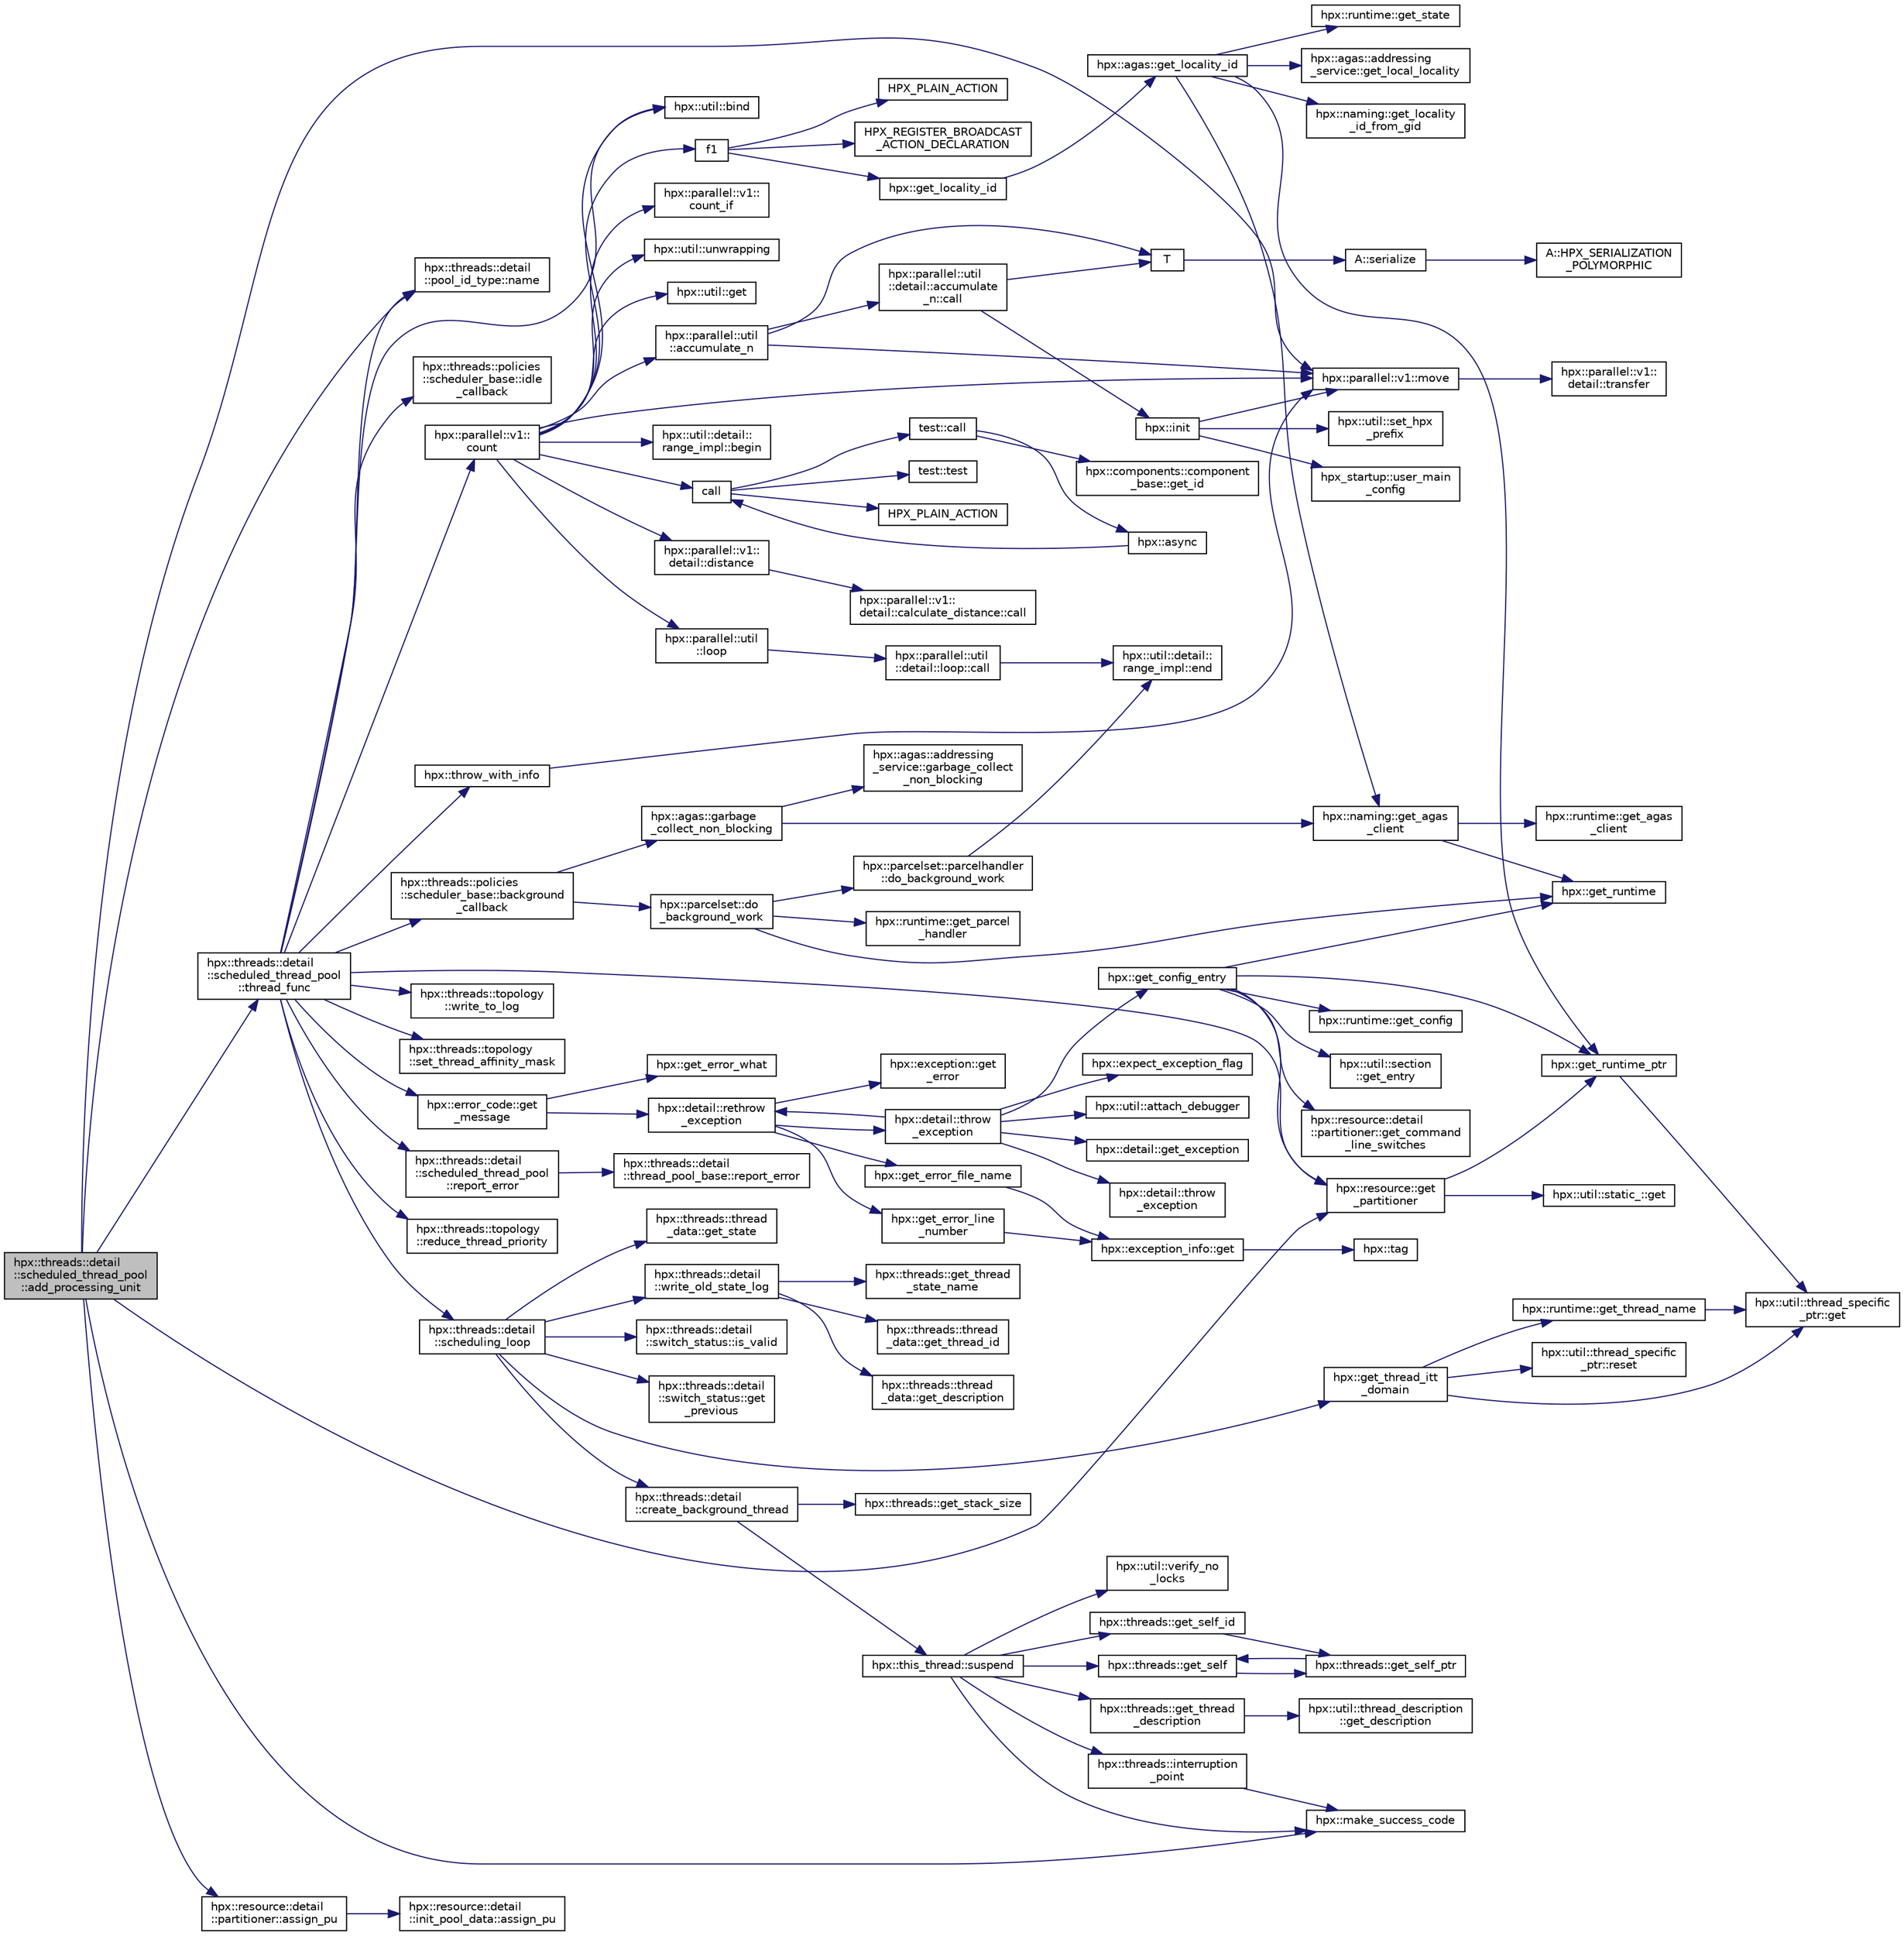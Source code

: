 digraph "hpx::threads::detail::scheduled_thread_pool::add_processing_unit"
{
  edge [fontname="Helvetica",fontsize="10",labelfontname="Helvetica",labelfontsize="10"];
  node [fontname="Helvetica",fontsize="10",shape=record];
  rankdir="LR";
  Node76 [label="hpx::threads::detail\l::scheduled_thread_pool\l::add_processing_unit",height=0.2,width=0.4,color="black", fillcolor="grey75", style="filled", fontcolor="black"];
  Node76 -> Node77 [color="midnightblue",fontsize="10",style="solid",fontname="Helvetica"];
  Node77 [label="hpx::resource::get\l_partitioner",height=0.2,width=0.4,color="black", fillcolor="white", style="filled",URL="$dd/da5/namespacehpx_1_1resource.html#af91354c369d9a22a00581d6b6da7d0ee"];
  Node77 -> Node78 [color="midnightblue",fontsize="10",style="solid",fontname="Helvetica"];
  Node78 [label="hpx::util::static_::get",height=0.2,width=0.4,color="black", fillcolor="white", style="filled",URL="$d3/dbb/structhpx_1_1util_1_1static__.html#a2967c633948a3bf17a3b5405ef5a8318"];
  Node77 -> Node79 [color="midnightblue",fontsize="10",style="solid",fontname="Helvetica"];
  Node79 [label="hpx::get_runtime_ptr",height=0.2,width=0.4,color="black", fillcolor="white", style="filled",URL="$d8/d83/namespacehpx.html#af29daf2bb3e01b4d6495a1742b6cce64"];
  Node79 -> Node80 [color="midnightblue",fontsize="10",style="solid",fontname="Helvetica"];
  Node80 [label="hpx::util::thread_specific\l_ptr::get",height=0.2,width=0.4,color="black", fillcolor="white", style="filled",URL="$d4/d4c/structhpx_1_1util_1_1thread__specific__ptr.html#a3b27d8520710478aa41d1f74206bdba9"];
  Node76 -> Node81 [color="midnightblue",fontsize="10",style="solid",fontname="Helvetica"];
  Node81 [label="hpx::resource::detail\l::partitioner::assign_pu",height=0.2,width=0.4,color="black", fillcolor="white", style="filled",URL="$d0/dab/classhpx_1_1resource_1_1detail_1_1partitioner.html#a48dab010465de5e62662efb6370a76b3"];
  Node81 -> Node82 [color="midnightblue",fontsize="10",style="solid",fontname="Helvetica"];
  Node82 [label="hpx::resource::detail\l::init_pool_data::assign_pu",height=0.2,width=0.4,color="black", fillcolor="white", style="filled",URL="$dc/d21/classhpx_1_1resource_1_1detail_1_1init__pool__data.html#a168d1380ef93c8527d36fc6486803a35"];
  Node76 -> Node83 [color="midnightblue",fontsize="10",style="solid",fontname="Helvetica"];
  Node83 [label="hpx::threads::detail\l::pool_id_type::name",height=0.2,width=0.4,color="black", fillcolor="white", style="filled",URL="$db/d62/structhpx_1_1threads_1_1detail_1_1pool__id__type.html#a3031d19c1ce8d88f6b9092cc0e322308"];
  Node76 -> Node84 [color="midnightblue",fontsize="10",style="solid",fontname="Helvetica"];
  Node84 [label="hpx::threads::detail\l::scheduled_thread_pool\l::thread_func",height=0.2,width=0.4,color="black", fillcolor="white", style="filled",URL="$d2/df7/classhpx_1_1threads_1_1detail_1_1scheduled__thread__pool.html#a32d8c1d6d55b20d42149c5710792142f"];
  Node84 -> Node77 [color="midnightblue",fontsize="10",style="solid",fontname="Helvetica"];
  Node84 -> Node85 [color="midnightblue",fontsize="10",style="solid",fontname="Helvetica"];
  Node85 [label="hpx::threads::topology\l::write_to_log",height=0.2,width=0.4,color="black", fillcolor="white", style="filled",URL="$d5/daf/structhpx_1_1threads_1_1topology.html#a3a02b980b1b0fe24a36ef00bcf4b4c0f"];
  Node84 -> Node86 [color="midnightblue",fontsize="10",style="solid",fontname="Helvetica"];
  Node86 [label="hpx::threads::topology\l::set_thread_affinity_mask",height=0.2,width=0.4,color="black", fillcolor="white", style="filled",URL="$d5/daf/structhpx_1_1threads_1_1topology.html#a42b784e52c610fa3c7998f2b41396f04",tooltip="Use the given bit mask to set the affinity of the given thread. Each set bit corresponds to a process..."];
  Node84 -> Node83 [color="midnightblue",fontsize="10",style="solid",fontname="Helvetica"];
  Node84 -> Node87 [color="midnightblue",fontsize="10",style="solid",fontname="Helvetica"];
  Node87 [label="hpx::error_code::get\l_message",height=0.2,width=0.4,color="black", fillcolor="white", style="filled",URL="$d0/ddf/classhpx_1_1error__code.html#a70ab613bf2dfd57edc658b4acc680a63"];
  Node87 -> Node88 [color="midnightblue",fontsize="10",style="solid",fontname="Helvetica"];
  Node88 [label="hpx::detail::rethrow\l_exception",height=0.2,width=0.4,color="black", fillcolor="white", style="filled",URL="$d5/dbe/namespacehpx_1_1detail.html#aee8c9834a58f5c303ab3458b3b47d557"];
  Node88 -> Node89 [color="midnightblue",fontsize="10",style="solid",fontname="Helvetica"];
  Node89 [label="hpx::detail::throw\l_exception",height=0.2,width=0.4,color="black", fillcolor="white", style="filled",URL="$d5/dbe/namespacehpx_1_1detail.html#a6366f24c7da7fddd56679cb4f108689d"];
  Node89 -> Node90 [color="midnightblue",fontsize="10",style="solid",fontname="Helvetica"];
  Node90 [label="hpx::expect_exception_flag",height=0.2,width=0.4,color="black", fillcolor="white", style="filled",URL="$d8/d83/namespacehpx.html#ab67c753a0a830fd90332e88a18377f90"];
  Node89 -> Node91 [color="midnightblue",fontsize="10",style="solid",fontname="Helvetica"];
  Node91 [label="hpx::get_config_entry",height=0.2,width=0.4,color="black", fillcolor="white", style="filled",URL="$d8/d83/namespacehpx.html#a097240e6744bc8905f708932da401835",tooltip="Retrieve the string value of a configuration entry given by key. "];
  Node91 -> Node79 [color="midnightblue",fontsize="10",style="solid",fontname="Helvetica"];
  Node91 -> Node92 [color="midnightblue",fontsize="10",style="solid",fontname="Helvetica"];
  Node92 [label="hpx::get_runtime",height=0.2,width=0.4,color="black", fillcolor="white", style="filled",URL="$d8/d83/namespacehpx.html#aef902cc6c7dd3b9fbadf34d1e850a070"];
  Node91 -> Node93 [color="midnightblue",fontsize="10",style="solid",fontname="Helvetica"];
  Node93 [label="hpx::runtime::get_config",height=0.2,width=0.4,color="black", fillcolor="white", style="filled",URL="$d0/d7b/classhpx_1_1runtime.html#a0bfe0241e54b1fe1dd4ec181d944de43",tooltip="access configuration information "];
  Node91 -> Node94 [color="midnightblue",fontsize="10",style="solid",fontname="Helvetica"];
  Node94 [label="hpx::util::section\l::get_entry",height=0.2,width=0.4,color="black", fillcolor="white", style="filled",URL="$dd/de4/classhpx_1_1util_1_1section.html#a02ac2ca2a4490347405dec03df46af88"];
  Node91 -> Node77 [color="midnightblue",fontsize="10",style="solid",fontname="Helvetica"];
  Node91 -> Node95 [color="midnightblue",fontsize="10",style="solid",fontname="Helvetica"];
  Node95 [label="hpx::resource::detail\l::partitioner::get_command\l_line_switches",height=0.2,width=0.4,color="black", fillcolor="white", style="filled",URL="$d0/dab/classhpx_1_1resource_1_1detail_1_1partitioner.html#a16fe01dd59b2c89bd556788b5713522e"];
  Node89 -> Node96 [color="midnightblue",fontsize="10",style="solid",fontname="Helvetica"];
  Node96 [label="hpx::util::attach_debugger",height=0.2,width=0.4,color="black", fillcolor="white", style="filled",URL="$df/dad/namespacehpx_1_1util.html#a4d53a5f5c04d022a87d71b19af5d14f3"];
  Node89 -> Node88 [color="midnightblue",fontsize="10",style="solid",fontname="Helvetica"];
  Node89 -> Node97 [color="midnightblue",fontsize="10",style="solid",fontname="Helvetica"];
  Node97 [label="hpx::detail::get_exception",height=0.2,width=0.4,color="black", fillcolor="white", style="filled",URL="$d5/dbe/namespacehpx_1_1detail.html#aeddff6225bf1465af33dd657d550796b"];
  Node89 -> Node98 [color="midnightblue",fontsize="10",style="solid",fontname="Helvetica"];
  Node98 [label="hpx::detail::throw\l_exception",height=0.2,width=0.4,color="black", fillcolor="white", style="filled",URL="$d5/dbe/namespacehpx_1_1detail.html#a2ae7ed92c53dbd2adaa2ae33d3433370"];
  Node88 -> Node99 [color="midnightblue",fontsize="10",style="solid",fontname="Helvetica"];
  Node99 [label="hpx::exception::get\l_error",height=0.2,width=0.4,color="black", fillcolor="white", style="filled",URL="$de/d25/classhpx_1_1exception.html#a427fc21f422d4a796cf7e8f7b74c1fe1"];
  Node88 -> Node100 [color="midnightblue",fontsize="10",style="solid",fontname="Helvetica"];
  Node100 [label="hpx::get_error_file_name",height=0.2,width=0.4,color="black", fillcolor="white", style="filled",URL="$d8/d83/namespacehpx.html#a0af92c8ff70bbc40c078ef06a2ff4647",tooltip="Return the (source code) file name of the function from which the exception was thrown. "];
  Node100 -> Node101 [color="midnightblue",fontsize="10",style="solid",fontname="Helvetica"];
  Node101 [label="hpx::exception_info::get",height=0.2,width=0.4,color="black", fillcolor="white", style="filled",URL="$d9/dd9/classhpx_1_1exception__info.html#a5185a3dd356feafdff056cc4004d15b4"];
  Node101 -> Node102 [color="midnightblue",fontsize="10",style="solid",fontname="Helvetica"];
  Node102 [label="hpx::tag",height=0.2,width=0.4,color="black", fillcolor="white", style="filled",URL="$d8/d83/namespacehpx.html#ab8a2c6d15512607b77dc35c2cbffbd24"];
  Node88 -> Node103 [color="midnightblue",fontsize="10",style="solid",fontname="Helvetica"];
  Node103 [label="hpx::get_error_line\l_number",height=0.2,width=0.4,color="black", fillcolor="white", style="filled",URL="$d8/d83/namespacehpx.html#ae0112fceccd5a51798ed81d88906468e",tooltip="Return the line number in the (source code) file of the function from which the exception was thrown..."];
  Node103 -> Node101 [color="midnightblue",fontsize="10",style="solid",fontname="Helvetica"];
  Node87 -> Node104 [color="midnightblue",fontsize="10",style="solid",fontname="Helvetica"];
  Node104 [label="hpx::get_error_what",height=0.2,width=0.4,color="black", fillcolor="white", style="filled",URL="$d8/d83/namespacehpx.html#ad28bf0e2a07a99c4d3eedaf1339af32c",tooltip="Return the error message of the thrown exception. "];
  Node84 -> Node105 [color="midnightblue",fontsize="10",style="solid",fontname="Helvetica"];
  Node105 [label="hpx::threads::topology\l::reduce_thread_priority",height=0.2,width=0.4,color="black", fillcolor="white", style="filled",URL="$d5/daf/structhpx_1_1threads_1_1topology.html#a3752f213bc1a82cc001736ecdcdcc675",tooltip="Reduce thread priority of the current thread. "];
  Node84 -> Node106 [color="midnightblue",fontsize="10",style="solid",fontname="Helvetica"];
  Node106 [label="hpx::parallel::v1::\lcount",height=0.2,width=0.4,color="black", fillcolor="white", style="filled",URL="$db/db9/namespacehpx_1_1parallel_1_1v1.html#a19d058114a2bd44801aab4176b188e23"];
  Node106 -> Node107 [color="midnightblue",fontsize="10",style="solid",fontname="Helvetica"];
  Node107 [label="hpx::parallel::v1::\lcount_if",height=0.2,width=0.4,color="black", fillcolor="white", style="filled",URL="$db/db9/namespacehpx_1_1parallel_1_1v1.html#ad836ff017ec208c2d6388a9b47b05ce0"];
  Node106 -> Node108 [color="midnightblue",fontsize="10",style="solid",fontname="Helvetica"];
  Node108 [label="f1",height=0.2,width=0.4,color="black", fillcolor="white", style="filled",URL="$d8/d8b/broadcast_8cpp.html#a1751fbd41f2529b84514a9dbd767959a"];
  Node108 -> Node109 [color="midnightblue",fontsize="10",style="solid",fontname="Helvetica"];
  Node109 [label="hpx::get_locality_id",height=0.2,width=0.4,color="black", fillcolor="white", style="filled",URL="$d8/d83/namespacehpx.html#a158d7c54a657bb364c1704033010697b",tooltip="Return the number of the locality this function is being called from. "];
  Node109 -> Node110 [color="midnightblue",fontsize="10",style="solid",fontname="Helvetica"];
  Node110 [label="hpx::agas::get_locality_id",height=0.2,width=0.4,color="black", fillcolor="white", style="filled",URL="$dc/d54/namespacehpx_1_1agas.html#a491cc2ddecdf0f1a9129900caa6a4d3e"];
  Node110 -> Node79 [color="midnightblue",fontsize="10",style="solid",fontname="Helvetica"];
  Node110 -> Node111 [color="midnightblue",fontsize="10",style="solid",fontname="Helvetica"];
  Node111 [label="hpx::runtime::get_state",height=0.2,width=0.4,color="black", fillcolor="white", style="filled",URL="$d0/d7b/classhpx_1_1runtime.html#ab405f80e060dac95d624520f38b0524c"];
  Node110 -> Node112 [color="midnightblue",fontsize="10",style="solid",fontname="Helvetica"];
  Node112 [label="hpx::naming::get_agas\l_client",height=0.2,width=0.4,color="black", fillcolor="white", style="filled",URL="$d4/dc9/namespacehpx_1_1naming.html#a0408fffd5d34b620712a801b0ae3b032"];
  Node112 -> Node92 [color="midnightblue",fontsize="10",style="solid",fontname="Helvetica"];
  Node112 -> Node113 [color="midnightblue",fontsize="10",style="solid",fontname="Helvetica"];
  Node113 [label="hpx::runtime::get_agas\l_client",height=0.2,width=0.4,color="black", fillcolor="white", style="filled",URL="$d0/d7b/classhpx_1_1runtime.html#aeb5dddd30d6b9861669af8ad44d1a96a"];
  Node110 -> Node114 [color="midnightblue",fontsize="10",style="solid",fontname="Helvetica"];
  Node114 [label="hpx::agas::addressing\l_service::get_local_locality",height=0.2,width=0.4,color="black", fillcolor="white", style="filled",URL="$db/d58/structhpx_1_1agas_1_1addressing__service.html#ab52c19a37c2a7a006c6c15f90ad0539c"];
  Node110 -> Node115 [color="midnightblue",fontsize="10",style="solid",fontname="Helvetica"];
  Node115 [label="hpx::naming::get_locality\l_id_from_gid",height=0.2,width=0.4,color="black", fillcolor="white", style="filled",URL="$d4/dc9/namespacehpx_1_1naming.html#a7fd43037784560bd04fda9b49e33529f"];
  Node108 -> Node116 [color="midnightblue",fontsize="10",style="solid",fontname="Helvetica"];
  Node116 [label="HPX_PLAIN_ACTION",height=0.2,width=0.4,color="black", fillcolor="white", style="filled",URL="$d8/d8b/broadcast_8cpp.html#a19685a0394ce6a99351f7a679f6eeefc"];
  Node108 -> Node117 [color="midnightblue",fontsize="10",style="solid",fontname="Helvetica"];
  Node117 [label="HPX_REGISTER_BROADCAST\l_ACTION_DECLARATION",height=0.2,width=0.4,color="black", fillcolor="white", style="filled",URL="$d7/d38/addressing__service_8cpp.html#a573d764d9cb34eec46a4bdffcf07875f"];
  Node106 -> Node118 [color="midnightblue",fontsize="10",style="solid",fontname="Helvetica"];
  Node118 [label="hpx::parallel::util\l::loop",height=0.2,width=0.4,color="black", fillcolor="white", style="filled",URL="$df/dc6/namespacehpx_1_1parallel_1_1util.html#a3f434e00f42929aac85debb8c5782213"];
  Node118 -> Node119 [color="midnightblue",fontsize="10",style="solid",fontname="Helvetica"];
  Node119 [label="hpx::parallel::util\l::detail::loop::call",height=0.2,width=0.4,color="black", fillcolor="white", style="filled",URL="$da/d06/structhpx_1_1parallel_1_1util_1_1detail_1_1loop.html#a5c5e8dbda782f09cdb7bc2509e3bf09e"];
  Node119 -> Node120 [color="midnightblue",fontsize="10",style="solid",fontname="Helvetica"];
  Node120 [label="hpx::util::detail::\lrange_impl::end",height=0.2,width=0.4,color="black", fillcolor="white", style="filled",URL="$d4/d4a/namespacehpx_1_1util_1_1detail_1_1range__impl.html#afb2ea48b0902f52ee4d8b764807b4316"];
  Node106 -> Node121 [color="midnightblue",fontsize="10",style="solid",fontname="Helvetica"];
  Node121 [label="hpx::util::bind",height=0.2,width=0.4,color="black", fillcolor="white", style="filled",URL="$df/dad/namespacehpx_1_1util.html#ad844caedf82a0173d6909d910c3e48c6"];
  Node106 -> Node122 [color="midnightblue",fontsize="10",style="solid",fontname="Helvetica"];
  Node122 [label="hpx::parallel::v1::move",height=0.2,width=0.4,color="black", fillcolor="white", style="filled",URL="$db/db9/namespacehpx_1_1parallel_1_1v1.html#aa7c4ede081ce786c9d1eb1adff495cfc"];
  Node122 -> Node123 [color="midnightblue",fontsize="10",style="solid",fontname="Helvetica"];
  Node123 [label="hpx::parallel::v1::\ldetail::transfer",height=0.2,width=0.4,color="black", fillcolor="white", style="filled",URL="$d2/ddd/namespacehpx_1_1parallel_1_1v1_1_1detail.html#ab1b56a05e1885ca7cc7ffa1804dd2f3c"];
  Node106 -> Node124 [color="midnightblue",fontsize="10",style="solid",fontname="Helvetica"];
  Node124 [label="hpx::util::get",height=0.2,width=0.4,color="black", fillcolor="white", style="filled",URL="$df/dad/namespacehpx_1_1util.html#a5cbd3c41f03f4d4acaedaa4777e3cc02"];
  Node106 -> Node125 [color="midnightblue",fontsize="10",style="solid",fontname="Helvetica"];
  Node125 [label="call",height=0.2,width=0.4,color="black", fillcolor="white", style="filled",URL="$d2/d67/promise__1620_8cpp.html#a58357f0b82bc761e1d0b9091ed563a70"];
  Node125 -> Node126 [color="midnightblue",fontsize="10",style="solid",fontname="Helvetica"];
  Node126 [label="test::test",height=0.2,width=0.4,color="black", fillcolor="white", style="filled",URL="$d8/d89/structtest.html#ab42d5ece712d716b04cb3f686f297a26"];
  Node125 -> Node127 [color="midnightblue",fontsize="10",style="solid",fontname="Helvetica"];
  Node127 [label="HPX_PLAIN_ACTION",height=0.2,width=0.4,color="black", fillcolor="white", style="filled",URL="$d2/d67/promise__1620_8cpp.html#ab96aab827a4b1fcaf66cfe0ba83fef23"];
  Node125 -> Node128 [color="midnightblue",fontsize="10",style="solid",fontname="Helvetica"];
  Node128 [label="test::call",height=0.2,width=0.4,color="black", fillcolor="white", style="filled",URL="$d8/d89/structtest.html#aeb29e7ed6518b9426ccf1344c52620ae"];
  Node128 -> Node129 [color="midnightblue",fontsize="10",style="solid",fontname="Helvetica"];
  Node129 [label="hpx::async",height=0.2,width=0.4,color="black", fillcolor="white", style="filled",URL="$d8/d83/namespacehpx.html#acb7d8e37b73b823956ce144f9a57eaa4"];
  Node129 -> Node125 [color="midnightblue",fontsize="10",style="solid",fontname="Helvetica"];
  Node128 -> Node130 [color="midnightblue",fontsize="10",style="solid",fontname="Helvetica"];
  Node130 [label="hpx::components::component\l_base::get_id",height=0.2,width=0.4,color="black", fillcolor="white", style="filled",URL="$d2/de6/classhpx_1_1components_1_1component__base.html#a4c8fd93514039bdf01c48d66d82b19cd"];
  Node106 -> Node131 [color="midnightblue",fontsize="10",style="solid",fontname="Helvetica"];
  Node131 [label="hpx::parallel::v1::\ldetail::distance",height=0.2,width=0.4,color="black", fillcolor="white", style="filled",URL="$d2/ddd/namespacehpx_1_1parallel_1_1v1_1_1detail.html#a6bea3c6a5f470cad11f27ee6bab4a33f"];
  Node131 -> Node132 [color="midnightblue",fontsize="10",style="solid",fontname="Helvetica"];
  Node132 [label="hpx::parallel::v1::\ldetail::calculate_distance::call",height=0.2,width=0.4,color="black", fillcolor="white", style="filled",URL="$db/dfa/structhpx_1_1parallel_1_1v1_1_1detail_1_1calculate__distance.html#a950a6627830a7d019ac0e734b0a447bf"];
  Node106 -> Node133 [color="midnightblue",fontsize="10",style="solid",fontname="Helvetica"];
  Node133 [label="hpx::util::unwrapping",height=0.2,width=0.4,color="black", fillcolor="white", style="filled",URL="$df/dad/namespacehpx_1_1util.html#a7529d9ac687684c33403cdd1f9cef8e4"];
  Node106 -> Node134 [color="midnightblue",fontsize="10",style="solid",fontname="Helvetica"];
  Node134 [label="hpx::parallel::util\l::accumulate_n",height=0.2,width=0.4,color="black", fillcolor="white", style="filled",URL="$df/dc6/namespacehpx_1_1parallel_1_1util.html#af19f9a2722f97c2247ea5d0dbb5e2d25"];
  Node134 -> Node135 [color="midnightblue",fontsize="10",style="solid",fontname="Helvetica"];
  Node135 [label="hpx::parallel::util\l::detail::accumulate\l_n::call",height=0.2,width=0.4,color="black", fillcolor="white", style="filled",URL="$d8/d3b/structhpx_1_1parallel_1_1util_1_1detail_1_1accumulate__n.html#a765aceb8ab313fc92f7c4aaf70ccca8f"];
  Node135 -> Node136 [color="midnightblue",fontsize="10",style="solid",fontname="Helvetica"];
  Node136 [label="hpx::init",height=0.2,width=0.4,color="black", fillcolor="white", style="filled",URL="$d8/d83/namespacehpx.html#a3c694ea960b47c56b33351ba16e3d76b",tooltip="Main entry point for launching the HPX runtime system. "];
  Node136 -> Node137 [color="midnightblue",fontsize="10",style="solid",fontname="Helvetica"];
  Node137 [label="hpx::util::set_hpx\l_prefix",height=0.2,width=0.4,color="black", fillcolor="white", style="filled",URL="$df/dad/namespacehpx_1_1util.html#ae40a23c1ba0a48d9304dcf717a95793e"];
  Node136 -> Node138 [color="midnightblue",fontsize="10",style="solid",fontname="Helvetica"];
  Node138 [label="hpx_startup::user_main\l_config",height=0.2,width=0.4,color="black", fillcolor="white", style="filled",URL="$d3/dd2/namespacehpx__startup.html#aaac571d88bd3912a4225a23eb3261637"];
  Node136 -> Node122 [color="midnightblue",fontsize="10",style="solid",fontname="Helvetica"];
  Node135 -> Node139 [color="midnightblue",fontsize="10",style="solid",fontname="Helvetica"];
  Node139 [label="T",height=0.2,width=0.4,color="black", fillcolor="white", style="filled",URL="$db/d33/polymorphic__semiintrusive__template_8cpp.html#ad187658f9cb91c1312b39ae7e896f1ea"];
  Node139 -> Node140 [color="midnightblue",fontsize="10",style="solid",fontname="Helvetica"];
  Node140 [label="A::serialize",height=0.2,width=0.4,color="black", fillcolor="white", style="filled",URL="$d7/da0/struct_a.html#a5f5c287cf471e274ed9dda0da1592212"];
  Node140 -> Node141 [color="midnightblue",fontsize="10",style="solid",fontname="Helvetica"];
  Node141 [label="A::HPX_SERIALIZATION\l_POLYMORPHIC",height=0.2,width=0.4,color="black", fillcolor="white", style="filled",URL="$d7/da0/struct_a.html#ada978cc156cebbafddb1f3aa4c01918c"];
  Node134 -> Node122 [color="midnightblue",fontsize="10",style="solid",fontname="Helvetica"];
  Node134 -> Node139 [color="midnightblue",fontsize="10",style="solid",fontname="Helvetica"];
  Node106 -> Node142 [color="midnightblue",fontsize="10",style="solid",fontname="Helvetica"];
  Node142 [label="hpx::util::detail::\lrange_impl::begin",height=0.2,width=0.4,color="black", fillcolor="white", style="filled",URL="$d4/d4a/namespacehpx_1_1util_1_1detail_1_1range__impl.html#a31e165df2b865cdd961f35ce938db41a"];
  Node84 -> Node121 [color="midnightblue",fontsize="10",style="solid",fontname="Helvetica"];
  Node84 -> Node143 [color="midnightblue",fontsize="10",style="solid",fontname="Helvetica"];
  Node143 [label="hpx::threads::policies\l::scheduler_base::idle\l_callback",height=0.2,width=0.4,color="black", fillcolor="white", style="filled",URL="$dd/d7e/structhpx_1_1threads_1_1policies_1_1scheduler__base.html#aed31cb1b82fc7a3bcec3c4d53fde9fc9"];
  Node84 -> Node144 [color="midnightblue",fontsize="10",style="solid",fontname="Helvetica"];
  Node144 [label="hpx::threads::policies\l::scheduler_base::background\l_callback",height=0.2,width=0.4,color="black", fillcolor="white", style="filled",URL="$dd/d7e/structhpx_1_1threads_1_1policies_1_1scheduler__base.html#a956709c6ebb9953e01eb3426faf083d5"];
  Node144 -> Node145 [color="midnightblue",fontsize="10",style="solid",fontname="Helvetica"];
  Node145 [label="hpx::parcelset::do\l_background_work",height=0.2,width=0.4,color="black", fillcolor="white", style="filled",URL="$d4/d41/namespacehpx_1_1parcelset.html#a1c37a1125414de7ed0fdb0dbef922ae0"];
  Node145 -> Node92 [color="midnightblue",fontsize="10",style="solid",fontname="Helvetica"];
  Node145 -> Node146 [color="midnightblue",fontsize="10",style="solid",fontname="Helvetica"];
  Node146 [label="hpx::runtime::get_parcel\l_handler",height=0.2,width=0.4,color="black", fillcolor="white", style="filled",URL="$d0/d7b/classhpx_1_1runtime.html#aa3997c2fc929d3bb84bcb100b4b66e8d"];
  Node145 -> Node147 [color="midnightblue",fontsize="10",style="solid",fontname="Helvetica"];
  Node147 [label="hpx::parcelset::parcelhandler\l::do_background_work",height=0.2,width=0.4,color="black", fillcolor="white", style="filled",URL="$d4/d2f/classhpx_1_1parcelset_1_1parcelhandler.html#a4d1c13251cdae6b6e7d06f5a7ff48d5b",tooltip="do background work in the parcel layer "];
  Node147 -> Node120 [color="midnightblue",fontsize="10",style="solid",fontname="Helvetica"];
  Node144 -> Node148 [color="midnightblue",fontsize="10",style="solid",fontname="Helvetica"];
  Node148 [label="hpx::agas::garbage\l_collect_non_blocking",height=0.2,width=0.4,color="black", fillcolor="white", style="filled",URL="$dc/d54/namespacehpx_1_1agas.html#afad9c8faca41f9a5ec2c50b98ad1e05f"];
  Node148 -> Node112 [color="midnightblue",fontsize="10",style="solid",fontname="Helvetica"];
  Node148 -> Node149 [color="midnightblue",fontsize="10",style="solid",fontname="Helvetica"];
  Node149 [label="hpx::agas::addressing\l_service::garbage_collect\l_non_blocking",height=0.2,width=0.4,color="black", fillcolor="white", style="filled",URL="$db/d58/structhpx_1_1agas_1_1addressing__service.html#a031124dcd3086059ceff3abde50f0b97"];
  Node84 -> Node150 [color="midnightblue",fontsize="10",style="solid",fontname="Helvetica"];
  Node150 [label="hpx::threads::detail\l::scheduling_loop",height=0.2,width=0.4,color="black", fillcolor="white", style="filled",URL="$d2/dd1/namespacehpx_1_1threads_1_1detail.html#a68a95dd6ac6606418b859ac45da10a5a"];
  Node150 -> Node151 [color="midnightblue",fontsize="10",style="solid",fontname="Helvetica"];
  Node151 [label="hpx::get_thread_itt\l_domain",height=0.2,width=0.4,color="black", fillcolor="white", style="filled",URL="$d8/d83/namespacehpx.html#a69350b29bb641f990117ad53c4df1d51"];
  Node151 -> Node80 [color="midnightblue",fontsize="10",style="solid",fontname="Helvetica"];
  Node151 -> Node152 [color="midnightblue",fontsize="10",style="solid",fontname="Helvetica"];
  Node152 [label="hpx::util::thread_specific\l_ptr::reset",height=0.2,width=0.4,color="black", fillcolor="white", style="filled",URL="$d4/d4c/structhpx_1_1util_1_1thread__specific__ptr.html#a39c7045b96ffecd7220745a72a89ea6e"];
  Node151 -> Node153 [color="midnightblue",fontsize="10",style="solid",fontname="Helvetica"];
  Node153 [label="hpx::runtime::get_thread_name",height=0.2,width=0.4,color="black", fillcolor="white", style="filled",URL="$d0/d7b/classhpx_1_1runtime.html#adeb6fca03ce5ab9019872891481aa31f",tooltip="Return the name of the calling thread. "];
  Node153 -> Node80 [color="midnightblue",fontsize="10",style="solid",fontname="Helvetica"];
  Node150 -> Node154 [color="midnightblue",fontsize="10",style="solid",fontname="Helvetica"];
  Node154 [label="hpx::threads::detail\l::create_background_thread",height=0.2,width=0.4,color="black", fillcolor="white", style="filled",URL="$d2/dd1/namespacehpx_1_1threads_1_1detail.html#a4caef2f942519fa78863cb0050a67697"];
  Node154 -> Node155 [color="midnightblue",fontsize="10",style="solid",fontname="Helvetica"];
  Node155 [label="hpx::this_thread::suspend",height=0.2,width=0.4,color="black", fillcolor="white", style="filled",URL="$d9/d52/namespacehpx_1_1this__thread.html#aca220026fb3014c0881d129fe31c0073"];
  Node155 -> Node156 [color="midnightblue",fontsize="10",style="solid",fontname="Helvetica"];
  Node156 [label="hpx::threads::get_self",height=0.2,width=0.4,color="black", fillcolor="white", style="filled",URL="$d7/d28/namespacehpx_1_1threads.html#a07daf4d6d29233f20d66d41ab7b5b8e8"];
  Node156 -> Node157 [color="midnightblue",fontsize="10",style="solid",fontname="Helvetica"];
  Node157 [label="hpx::threads::get_self_ptr",height=0.2,width=0.4,color="black", fillcolor="white", style="filled",URL="$d7/d28/namespacehpx_1_1threads.html#a22877ae347ad884cde3a51397dad6c53"];
  Node157 -> Node156 [color="midnightblue",fontsize="10",style="solid",fontname="Helvetica"];
  Node155 -> Node158 [color="midnightblue",fontsize="10",style="solid",fontname="Helvetica"];
  Node158 [label="hpx::threads::get_self_id",height=0.2,width=0.4,color="black", fillcolor="white", style="filled",URL="$d7/d28/namespacehpx_1_1threads.html#afafe0f900b9fac3d4ed3c747625c1cfe"];
  Node158 -> Node157 [color="midnightblue",fontsize="10",style="solid",fontname="Helvetica"];
  Node155 -> Node159 [color="midnightblue",fontsize="10",style="solid",fontname="Helvetica"];
  Node159 [label="hpx::threads::interruption\l_point",height=0.2,width=0.4,color="black", fillcolor="white", style="filled",URL="$d7/d28/namespacehpx_1_1threads.html#ada6ec56a12b050707311d8c628089059"];
  Node159 -> Node160 [color="midnightblue",fontsize="10",style="solid",fontname="Helvetica"];
  Node160 [label="hpx::make_success_code",height=0.2,width=0.4,color="black", fillcolor="white", style="filled",URL="$d8/d83/namespacehpx.html#a0e8512a8f49e2a6c8185061181419d8f",tooltip="Returns error_code(hpx::success, \"success\", mode). "];
  Node155 -> Node161 [color="midnightblue",fontsize="10",style="solid",fontname="Helvetica"];
  Node161 [label="hpx::util::verify_no\l_locks",height=0.2,width=0.4,color="black", fillcolor="white", style="filled",URL="$df/dad/namespacehpx_1_1util.html#ae0e1837ee6f09b79b26c2e788d2e9fc9"];
  Node155 -> Node162 [color="midnightblue",fontsize="10",style="solid",fontname="Helvetica"];
  Node162 [label="hpx::threads::get_thread\l_description",height=0.2,width=0.4,color="black", fillcolor="white", style="filled",URL="$d7/d28/namespacehpx_1_1threads.html#a42fc18a7a680f4e8bc633a4b4c956701"];
  Node162 -> Node163 [color="midnightblue",fontsize="10",style="solid",fontname="Helvetica"];
  Node163 [label="hpx::util::thread_description\l::get_description",height=0.2,width=0.4,color="black", fillcolor="white", style="filled",URL="$df/d9e/structhpx_1_1util_1_1thread__description.html#a8c834e14eca6eb228188022577f9f952"];
  Node155 -> Node160 [color="midnightblue",fontsize="10",style="solid",fontname="Helvetica"];
  Node154 -> Node164 [color="midnightblue",fontsize="10",style="solid",fontname="Helvetica"];
  Node164 [label="hpx::threads::get_stack_size",height=0.2,width=0.4,color="black", fillcolor="white", style="filled",URL="$d7/d28/namespacehpx_1_1threads.html#af597241b3c2785150be206737ca04aa6",tooltip="The get_stack_size function is part of the thread related API. It. "];
  Node150 -> Node165 [color="midnightblue",fontsize="10",style="solid",fontname="Helvetica"];
  Node165 [label="hpx::threads::thread\l_data::get_state",height=0.2,width=0.4,color="black", fillcolor="white", style="filled",URL="$d3/d00/classhpx_1_1threads_1_1thread__data.html#a4a24fe7d53dece4ccf5dcd2a30177d6d"];
  Node150 -> Node166 [color="midnightblue",fontsize="10",style="solid",fontname="Helvetica"];
  Node166 [label="hpx::threads::detail\l::write_old_state_log",height=0.2,width=0.4,color="black", fillcolor="white", style="filled",URL="$d2/dd1/namespacehpx_1_1threads_1_1detail.html#aa11d8d4f93faf9b514d46d9ad1546d39"];
  Node166 -> Node167 [color="midnightblue",fontsize="10",style="solid",fontname="Helvetica"];
  Node167 [label="hpx::threads::thread\l_data::get_thread_id",height=0.2,width=0.4,color="black", fillcolor="white", style="filled",URL="$d3/d00/classhpx_1_1threads_1_1thread__data.html#a097981c34132d2d99cca011e33fb6fe5"];
  Node166 -> Node168 [color="midnightblue",fontsize="10",style="solid",fontname="Helvetica"];
  Node168 [label="hpx::threads::thread\l_data::get_description",height=0.2,width=0.4,color="black", fillcolor="white", style="filled",URL="$d3/d00/classhpx_1_1threads_1_1thread__data.html#a6e4640d308b7fb17f87509e0aadd6b49"];
  Node166 -> Node169 [color="midnightblue",fontsize="10",style="solid",fontname="Helvetica"];
  Node169 [label="hpx::threads::get_thread\l_state_name",height=0.2,width=0.4,color="black", fillcolor="white", style="filled",URL="$d7/d28/namespacehpx_1_1threads.html#a26f91ea8d2195f165c033241c5cd11db"];
  Node150 -> Node170 [color="midnightblue",fontsize="10",style="solid",fontname="Helvetica"];
  Node170 [label="hpx::threads::detail\l::switch_status::is_valid",height=0.2,width=0.4,color="black", fillcolor="white", style="filled",URL="$de/d24/classhpx_1_1threads_1_1detail_1_1switch__status.html#a14ebaf60ec466af513bf5e26af428a52"];
  Node150 -> Node171 [color="midnightblue",fontsize="10",style="solid",fontname="Helvetica"];
  Node171 [label="hpx::threads::detail\l::switch_status::get\l_previous",height=0.2,width=0.4,color="black", fillcolor="white", style="filled",URL="$de/d24/classhpx_1_1threads_1_1detail_1_1switch__status.html#a7853c327dee7e8573cbc33660fa10aa0"];
  Node84 -> Node172 [color="midnightblue",fontsize="10",style="solid",fontname="Helvetica"];
  Node172 [label="hpx::threads::detail\l::scheduled_thread_pool\l::report_error",height=0.2,width=0.4,color="black", fillcolor="white", style="filled",URL="$d2/df7/classhpx_1_1threads_1_1detail_1_1scheduled__thread__pool.html#afdd6a4e424a4c0d8a2847b138e5e73b4"];
  Node172 -> Node173 [color="midnightblue",fontsize="10",style="solid",fontname="Helvetica"];
  Node173 [label="hpx::threads::detail\l::thread_pool_base::report_error",height=0.2,width=0.4,color="black", fillcolor="white", style="filled",URL="$de/dae/classhpx_1_1threads_1_1detail_1_1thread__pool__base.html#a9df24fceea806eb1f807c7b37c75b02c"];
  Node84 -> Node174 [color="midnightblue",fontsize="10",style="solid",fontname="Helvetica"];
  Node174 [label="hpx::throw_with_info",height=0.2,width=0.4,color="black", fillcolor="white", style="filled",URL="$d8/d83/namespacehpx.html#a5b4114afa3b2621be9c2581392931950"];
  Node174 -> Node122 [color="midnightblue",fontsize="10",style="solid",fontname="Helvetica"];
  Node76 -> Node122 [color="midnightblue",fontsize="10",style="solid",fontname="Helvetica"];
  Node76 -> Node160 [color="midnightblue",fontsize="10",style="solid",fontname="Helvetica"];
}
